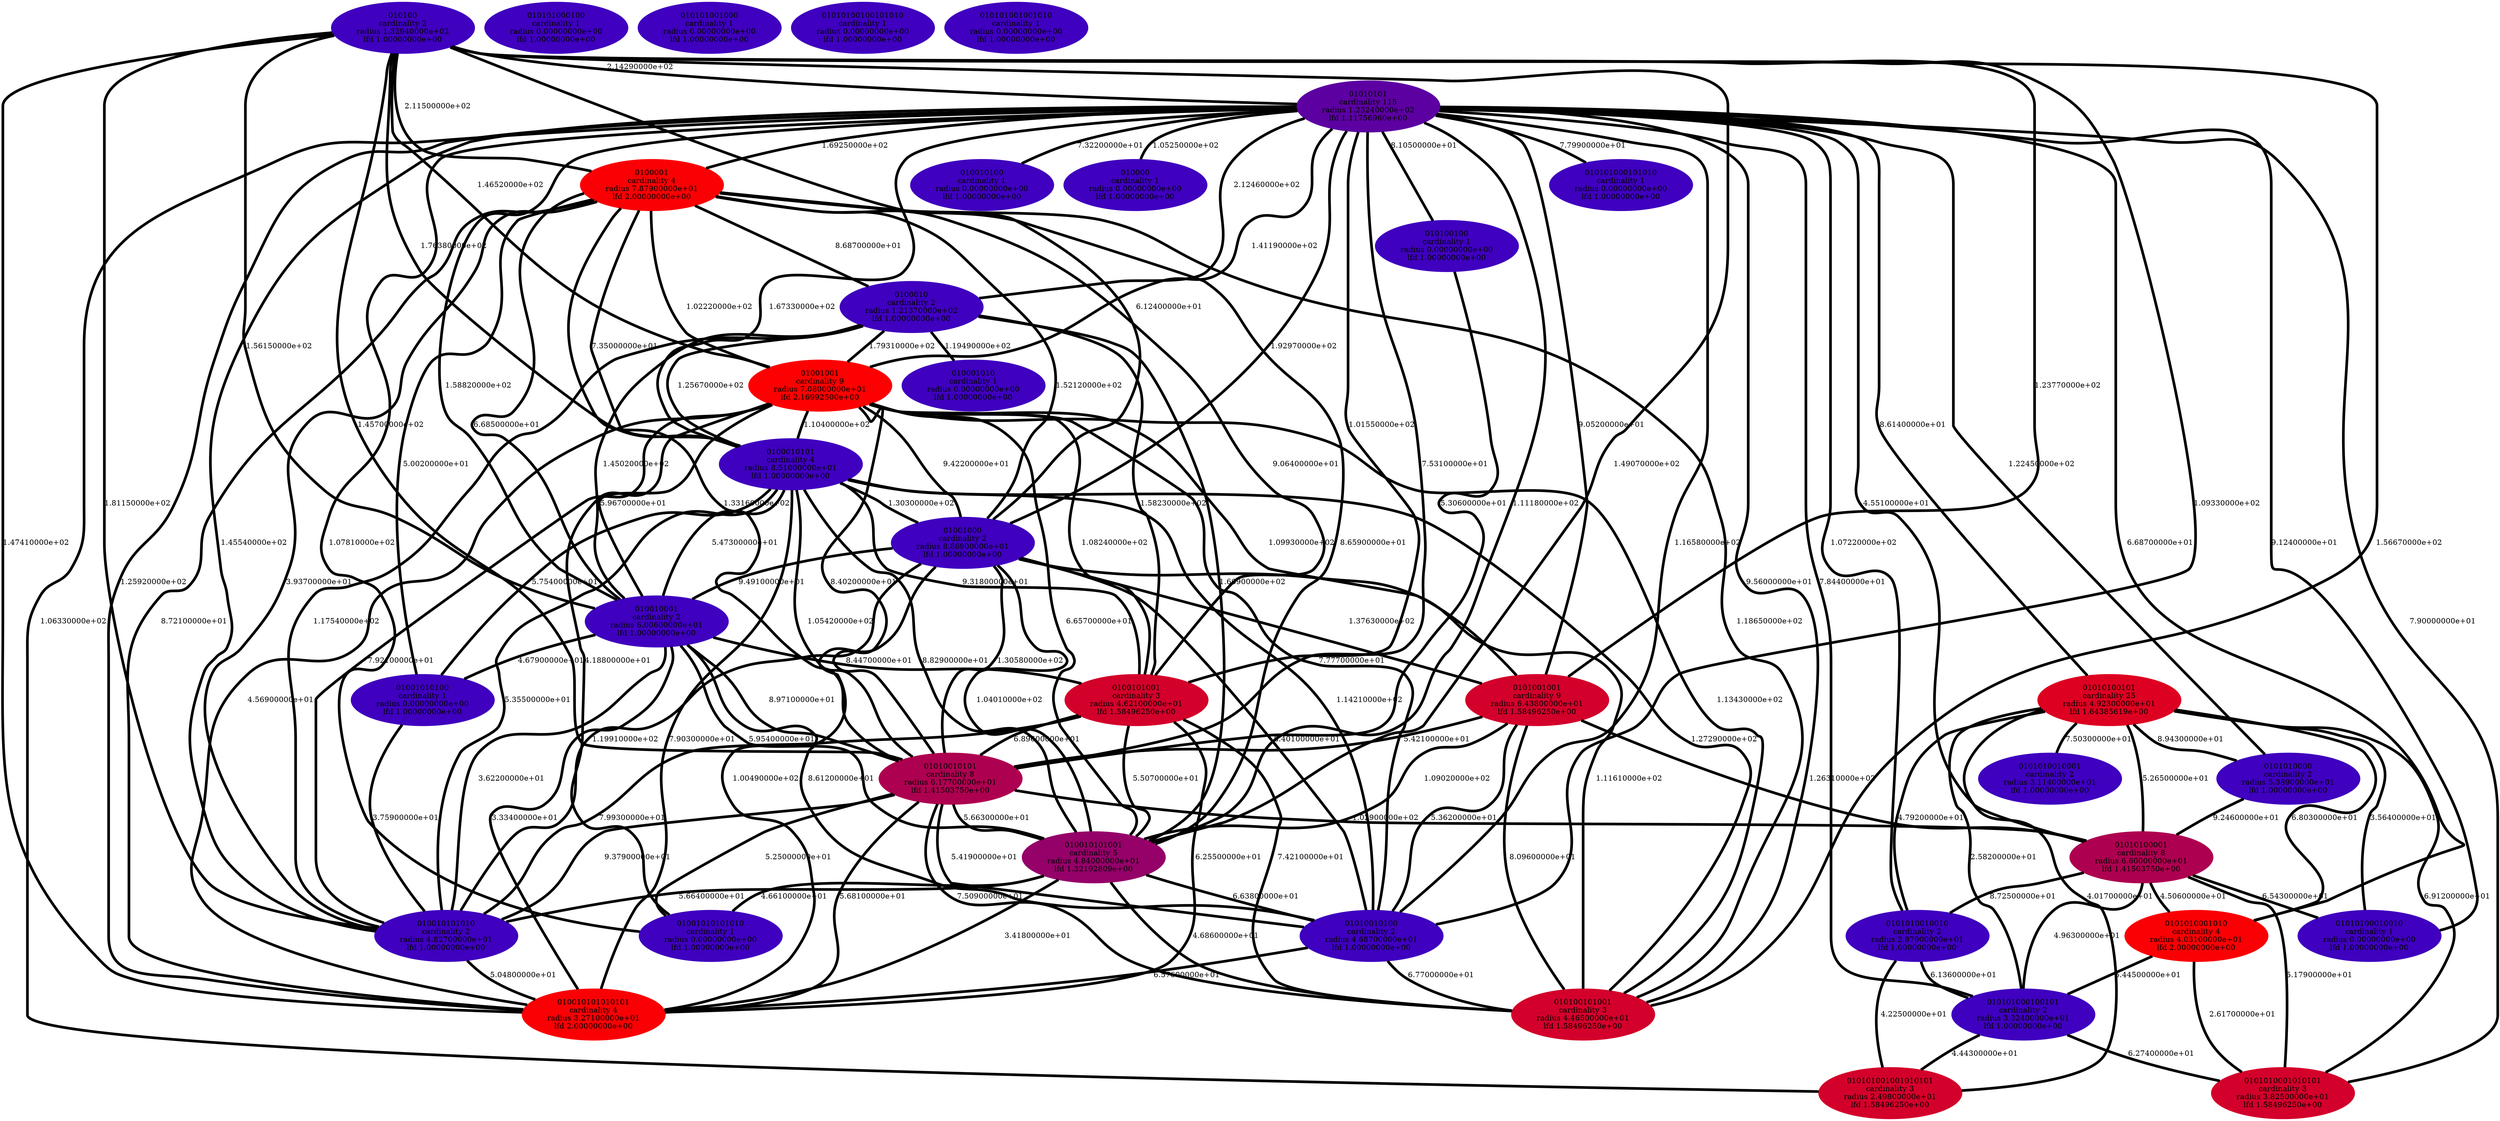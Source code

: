 graph cluster_cardinality_optimal_0 {
    edge[style=solid, penwidth="5", labeldistance="10"]
    010101000101010 [label="010101000101010\ncardinality 1\nradius 0.00000000e+00\nlfd 1.00000000e+00", color="#3F00BF", style="filled"]
    010100100 [label="010100100\ncardinality 1\nradius 0.00000000e+00\nlfd 1.00000000e+00", color="#3F00BF", style="filled"]
    010101001001010101 [label="010101001001010101\ncardinality 3\nradius 2.49800000e+01\nlfd 1.58496250e+00", color="#D3002B", style="filled"]
    01001010100 [label="01001010100\ncardinality 1\nradius 0.00000000e+00\nlfd 1.00000000e+00", color="#3F00BF", style="filled"]
    0101010010010 [label="0101010010010\ncardinality 2\nradius 2.87900000e+01\nlfd 1.00000000e+00", color="#3F00BF", style="filled"]
    010100 [label="010100\ncardinality 2\nradius 1.32940000e+02\nlfd 1.00000000e+00", color="#3F00BF", style="filled"]
    01001010101010 [label="01001010101010\ncardinality 1\nradius 0.00000000e+00\nlfd 1.00000000e+00", color="#3F00BF", style="filled"]
    010101000100 [label="010101000100\ncardinality 1\nradius 0.00000000e+00\nlfd 1.00000000e+00", color="#3F00BF", style="filled"]
    0101010001010 [label="0101010001010\ncardinality 4\nradius 4.03100000e+01\nlfd 2.00000000e+00", color="#FA0004", style="filled"]
    010010100 [label="010010100\ncardinality 1\nradius 0.00000000e+00\nlfd 1.00000000e+00", color="#3F00BF", style="filled"]
    0100101001 [label="0100101001\ncardinality 3\nradius 4.62100000e+01\nlfd 1.58496250e+00", color="#D3002B", style="filled"]
    0101010000 [label="0101010000\ncardinality 2\nradius 5.38900000e+01\nlfd 1.00000000e+00", color="#3F00BF", style="filled"]
    0100010101 [label="0100010101\ncardinality 4\nradius 8.51000000e+01\nlfd 1.00000000e+00", color="#3F00BF", style="filled"]
    01010100001 [label="01010100001\ncardinality 8\nradius 6.60000000e+01\nlfd 1.41503750e+00", color="#AE0050", style="filled"]
    01010100101 [label="01010100101\ncardinality 25\nradius 4.92300000e+01\nlfd 1.64385619e+00", color="#DD0021", style="filled"]
    010000 [label="010000\ncardinality 1\nradius 0.00000000e+00\nlfd 1.00000000e+00", color="#3F00BF", style="filled"]
    0101010001010101 [label="0101010001010101\ncardinality 3\nradius 3.82500000e+01\nlfd 1.58496250e+00", color="#D3002B", style="filled"]
    01010010101 [label="01010010101\ncardinality 8\nradius 6.17700000e+01\nlfd 1.41503750e+00", color="#AE0050", style="filled"]
    010101001000 [label="010101001000\ncardinality 1\nradius 0.00000000e+00\nlfd 1.00000000e+00", color="#3F00BF", style="filled"]
    01010100100101010 [label="01010100100101010\ncardinality 1\nradius 0.00000000e+00\nlfd 1.00000000e+00", color="#3F00BF", style="filled"]
    010101000100101 [label="010101000100101\ncardinality 2\nradius 3.32400000e+01\nlfd 1.00000000e+00", color="#3F00BF", style="filled"]
    0101001001 [label="0101001001\ncardinality 9\nradius 6.43800000e+01\nlfd 1.58496250e+00", color="#D3002B", style="filled"]
    01010010100 [label="01010010100\ncardinality 2\nradius 4.68700000e+01\nlfd 1.00000000e+00", color="#3F00BF", style="filled"]
    01010101 [label="01010101\ncardinality 115\nradius 1.23240000e+02\nlfd 1.11756960e+00", color="#5C00A2", style="filled"]
    01010100010010 [label="01010100010010\ncardinality 1\nradius 0.00000000e+00\nlfd 1.00000000e+00", color="#3F00BF", style="filled"]
    0100001 [label="0100001\ncardinality 4\nradius 7.87900000e+01\nlfd 2.00000000e+00", color="#FA0004", style="filled"]
    01001001 [label="01001001\ncardinality 9\nradius 7.08000000e+01\nlfd 2.16992500e+00", color="#FD0001", style="filled"]
    010001010 [label="010001010\ncardinality 1\nradius 0.00000000e+00\nlfd 1.00000000e+00", color="#3F00BF", style="filled"]
    010010101010 [label="010010101010\ncardinality 2\nradius 4.82700000e+01\nlfd 1.00000000e+00", color="#3F00BF", style="filled"]
    010010001 [label="010010001\ncardinality 2\nradius 6.00600000e+01\nlfd 1.00000000e+00", color="#3F00BF", style="filled"]
    0101010010001 [label="0101010010001\ncardinality 2\nradius 3.11400000e+01\nlfd 1.00000000e+00", color="#3F00BF", style="filled"]
    010100101001 [label="010100101001\ncardinality 3\nradius 4.46500000e+01\nlfd 1.58496250e+00", color="#D3002B", style="filled"]
    010010101010101 [label="010010101010101\ncardinality 4\nradius 3.27100000e+01\nlfd 2.00000000e+00", color="#FA0004", style="filled"]
    01001000 [label="01001000\ncardinality 2\nradius 8.86900000e+01\nlfd 1.00000000e+00", color="#3F00BF", style="filled"]
    010010101001 [label="010010101001\ncardinality 5\nradius 4.84000000e+01\nlfd 1.32192809e+00", color="#950069", style="filled"]
    0100010 [label="0100010\ncardinality 2\nradius 1.21370000e+02\nlfd 1.00000000e+00", color="#3F00BF", style="filled"]
    010101001001010 [label="010101001001010\ncardinality 1\nradius 0.00000000e+00\nlfd 1.00000000e+00", color="#3F00BF", style="filled"]
    01010100101 -- 01010100001 [label="5.26500000e+01"]
    01010100001 -- 0101010001010 [label="4.50600000e+01"]
    01010101 -- 010010100 [label="7.32200000e+01"]
    0100010 -- 01001001 [label="1.79310000e+02"]
    01001000 -- 010010101010 [label="1.19910000e+02"]
    01010010101 -- 01001010101010 [label="5.25000000e+01"]
    01001000 -- 010010001 [label="9.49100000e+01"]
    01001001 -- 0101001001 [label="1.09930000e+02"]
    01010010101 -- 010010101010101 [label="5.68100000e+01"]
    01010101 -- 01001000 [label="1.92970000e+02"]
    01010101 -- 010101000101010 [label="7.79900000e+01"]
    0100001 -- 01001001 [label="1.02220000e+02"]
    0100001 -- 01001010100 [label="5.00200000e+01"]
    01010010100 -- 010100101001 [label="6.77000000e+01"]
    010100100 -- 01010010101 [label="5.30600000e+01"]
    01001001 -- 0100010101 [label="1.10400000e+02"]
    010100 -- 0101001001 [label="1.23770000e+02"]
    01010101 -- 01001001 [label="1.41190000e+02"]
    0100010101 -- 010010101010 [label="5.35500000e+01"]
    010010001 -- 010010101001 [label="5.95400000e+01"]
    01010101 -- 0101010001010101 [label="7.90000000e+01"]
    01010101 -- 01010010101 [label="7.53100000e+01"]
    0101010001010 -- 0101010001010101 [label="2.61700000e+01"]
    01001001 -- 01001010101010 [label="4.18800000e+01"]
    010100 -- 010010001 [label="1.56150000e+02"]
    01010101 -- 010010101001 [label="1.11180000e+02"]
    0100010101 -- 010010101010101 [label="7.90300000e+01"]
    01001001 -- 010100101001 [label="1.13430000e+02"]
    0100001 -- 0100101001 [label="9.06400000e+01"]
    01010010101 -- 01010100001 [label="1.02900000e+02"]
    01001001 -- 01010010100 [label="7.77700000e+01"]
    01001001 -- 01010010101 [label="8.40200000e+01"]
    01010101 -- 010100101001 [label="9.56000000e+01"]
    0100001 -- 01010010101 [label="1.33160000e+02"]
    01010100101 -- 0101010000 [label="8.94300000e+01"]
    0100101001 -- 010010101010 [label="7.99300000e+01"]
    010010101010 -- 010010101010101 [label="5.04800000e+01"]
    01001001 -- 01001000 [label="9.42200000e+01"]
    010010101001 -- 01010010100 [label="6.63800000e+01"]
    01010101 -- 0100001 [label="1.69250000e+02"]
    01010101 -- 01010100001 [label="4.55100000e+01"]
    0100001 -- 010010101010 [label="3.93700000e+01"]
    010100 -- 01010101 [label="2.14290000e+02"]
    01010101 -- 0101010000 [label="1.22450000e+02"]
    0100010 -- 010001010 [label="1.19490000e+02"]
    01010101 -- 0101010001010 [label="6.68700000e+01"]
    0101001001 -- 010100101001 [label="8.09600000e+01"]
    01001000 -- 01010010101 [label="1.30580000e+02"]
    0100101001 -- 010010101001 [label="5.50700000e+01"]
    01010010100 -- 010010101010101 [label="6.57600000e+01"]
    010100 -- 01001001 [label="1.46520000e+02"]
    010010001 -- 01010010101 [label="8.97100000e+01"]
    01001000 -- 0101001001 [label="1.37630000e+02"]
    01010100001 -- 010101000100101 [label="4.96300000e+01"]
    0100001 -- 0100010101 [label="7.35000000e+01"]
    010101000100101 -- 0101010001010101 [label="6.27400000e+01"]
    010010101001 -- 010010101010 [label="5.66400000e+01"]
    01010100101 -- 010101001001010101 [label="4.01700000e+01"]
    0100101001 -- 01010010101 [label="6.89600000e+01"]
    01001000 -- 01010010100 [label="8.40100000e+01"]
    0100001 -- 010010101001 [label="8.65900000e+01"]
    01010101 -- 010000 [label="1.05250000e+02"]
    010010101001 -- 010100101001 [label="4.68600000e+01"]
    01010101 -- 010101000100101 [label="7.84400000e+01"]
    0100010 -- 010010001 [label="1.45020000e+02"]
    01001001 -- 010010001 [label="5.96700000e+01"]
    010100 -- 010100101001 [label="1.56670000e+02"]
    01010100101 -- 0101010001010101 [label="6.91200000e+01"]
    010010101001 -- 01001010101010 [label="4.66100000e+01"]
    010100 -- 0100001 [label="2.11500000e+02"]
    01010100101 -- 01010100010010 [label="3.56400000e+01"]
    01010101 -- 0101001001 [label="9.05200000e+01"]
    01010100001 -- 0101010010010 [label="8.72500000e+01"]
    01010101 -- 01010100010010 [label="9.12400000e+01"]
    010010001 -- 010010101010 [label="3.62200000e+01"]
    0100010 -- 010010101001 [label="1.66900000e+02"]
    010010001 -- 0100101001 [label="8.44700000e+01"]
    010100 -- 0100010101 [label="1.76380000e+02"]
    0100010101 -- 01010010100 [label="1.14210000e+02"]
    01010101 -- 010010001 [label="1.58820000e+02"]
    0101010001010 -- 010101000100101 [label="6.44500000e+01"]
    0101010010010 -- 010101000100101 [label="6.13600000e+01"]
    0100010101 -- 01010010101 [label="1.05420000e+02"]
    010100 -- 010010101010 [label="1.81150000e+02"]
    0100001 -- 010010001 [label="6.68500000e+01"]
    01001001 -- 010010101010 [label="7.92100000e+01"]
    01010101 -- 0100010 [label="2.12460000e+02"]
    01010101 -- 01010010100 [label="1.16580000e+02"]
    0100001 -- 01001000 [label="1.52120000e+02"]
    0101001001 -- 01010010101 [label="5.42100000e+01"]
    01010101 -- 0100101001 [label="1.01550000e+02"]
    0100010 -- 0100010101 [label="1.25670000e+02"]
    010010001 -- 010010101010101 [label="3.33400000e+01"]
    01010010101 -- 010010101001 [label="5.66300000e+01"]
    0101001001 -- 01010100001 [label="1.26310000e+02"]
    010010001 -- 01010010100 [label="8.61200000e+01"]
    01010010101 -- 010100101001 [label="7.50900000e+01"]
    01010101 -- 0101010010010 [label="1.07220000e+02"]
    01001010100 -- 010010101010 [label="3.75900000e+01"]
    0100010101 -- 010010101001 [label="8.82900000e+01"]
    01010100101 -- 0101010010010 [label="4.79200000e+01"]
    0100010101 -- 0100101001 [label="9.31800000e+01"]
    01010101 -- 010100100 [label="8.10500000e+01"]
    01010100101 -- 010101000100101 [label="2.58200000e+01"]
    01001000 -- 010100101001 [label="1.11610000e+02"]
    01001000 -- 010010101001 [label="1.04010000e+02"]
    0101001001 -- 010010101001 [label="1.09020000e+02"]
    010101000100101 -- 010101001001010101 [label="4.44300000e+01"]
    0100001 -- 0100010 [label="8.68700000e+01"]
    01010100101 -- 0101010001010 [label="6.80300000e+01"]
    01001000 -- 010010101010101 [label="1.00490000e+02"]
    01010101 -- 010010101010 [label="1.45540000e+02"]
    010100 -- 01001000 [label="6.12400000e+01"]
    010010101001 -- 010010101010101 [label="3.41800000e+01"]
    0100010 -- 0100101001 [label="1.58230000e+02"]
    01010100001 -- 0101010001010101 [label="5.17900000e+01"]
    0101010000 -- 01010100001 [label="9.24600000e+01"]
    010100 -- 01010010100 [label="1.09330000e+02"]
    0100010101 -- 01001000 [label="1.30300000e+02"]
    01001001 -- 0100101001 [label="1.08240000e+02"]
    01010101 -- 010101001001010101 [label="1.06330000e+02"]
    0100010101 -- 010010001 [label="5.47300000e+01"]
    0100001 -- 010100101001 [label="1.18650000e+02"]
    0100010 -- 010010101010 [label="1.17540000e+02"]
    0100010101 -- 010100101001 [label="1.27290000e+02"]
    01010010101 -- 01010010100 [label="5.41900000e+01"]
    0100101001 -- 010100101001 [label="7.42100000e+01"]
    0100101001 -- 010010101010101 [label="6.25500000e+01"]
    0101010010010 -- 010101001001010101 [label="4.22500000e+01"]
    010100 -- 010010101010101 [label="1.47410000e+02"]
    010100 -- 01010010101 [label="1.45700000e+02"]
    01010100101 -- 0101010010001 [label="7.50300000e+01"]
    010010001 -- 01001010100 [label="4.67900000e+01"]
    01001001 -- 010010101010101 [label="4.56900000e+01"]
    01010101 -- 010010101010101 [label="1.25920000e+02"]
    01010101 -- 01001010101010 [label="1.07810000e+02"]
    01010101 -- 01010100101 [label="8.61400000e+01"]
    01010101 -- 0100010101 [label="1.67330000e+02"]
    01010100001 -- 01010100010010 [label="6.54300000e+01"]
    0100001 -- 010010101010101 [label="8.72100000e+01"]
    010100 -- 010010101001 [label="1.49070000e+02"]
    01010010101 -- 010010101010 [label="9.37900000e+01"]
    0101001001 -- 01010010100 [label="5.36200000e+01"]
    0100010101 -- 01001010100 [label="5.75400000e+01"]
    01001001 -- 010010101001 [label="6.65700000e+01"]
}
